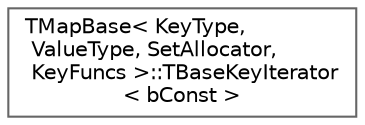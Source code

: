 digraph "Graphical Class Hierarchy"
{
 // INTERACTIVE_SVG=YES
 // LATEX_PDF_SIZE
  bgcolor="transparent";
  edge [fontname=Helvetica,fontsize=10,labelfontname=Helvetica,labelfontsize=10];
  node [fontname=Helvetica,fontsize=10,shape=box,height=0.2,width=0.4];
  rankdir="LR";
  Node0 [id="Node000000",label="TMapBase\< KeyType,\l ValueType, SetAllocator,\l KeyFuncs \>::TBaseKeyIterator\l\< bConst \>",height=0.2,width=0.4,color="grey40", fillcolor="white", style="filled",URL="$d1/d1c/classTMapBase_1_1TBaseKeyIterator.html",tooltip="The base type of iterators that iterate over the values associated with a specified key."];
}
